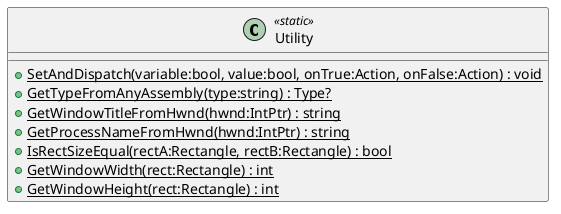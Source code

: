 @startuml
class Utility <<static>> {
    + {static} SetAndDispatch(variable:bool, value:bool, onTrue:Action, onFalse:Action) : void
    + {static} GetTypeFromAnyAssembly(type:string) : Type?
    + {static} GetWindowTitleFromHwnd(hwnd:IntPtr) : string
    + {static} GetProcessNameFromHwnd(hwnd:IntPtr) : string
    + {static} IsRectSizeEqual(rectA:Rectangle, rectB:Rectangle) : bool
    + {static} GetWindowWidth(rect:Rectangle) : int
    + {static} GetWindowHeight(rect:Rectangle) : int
}
@enduml

